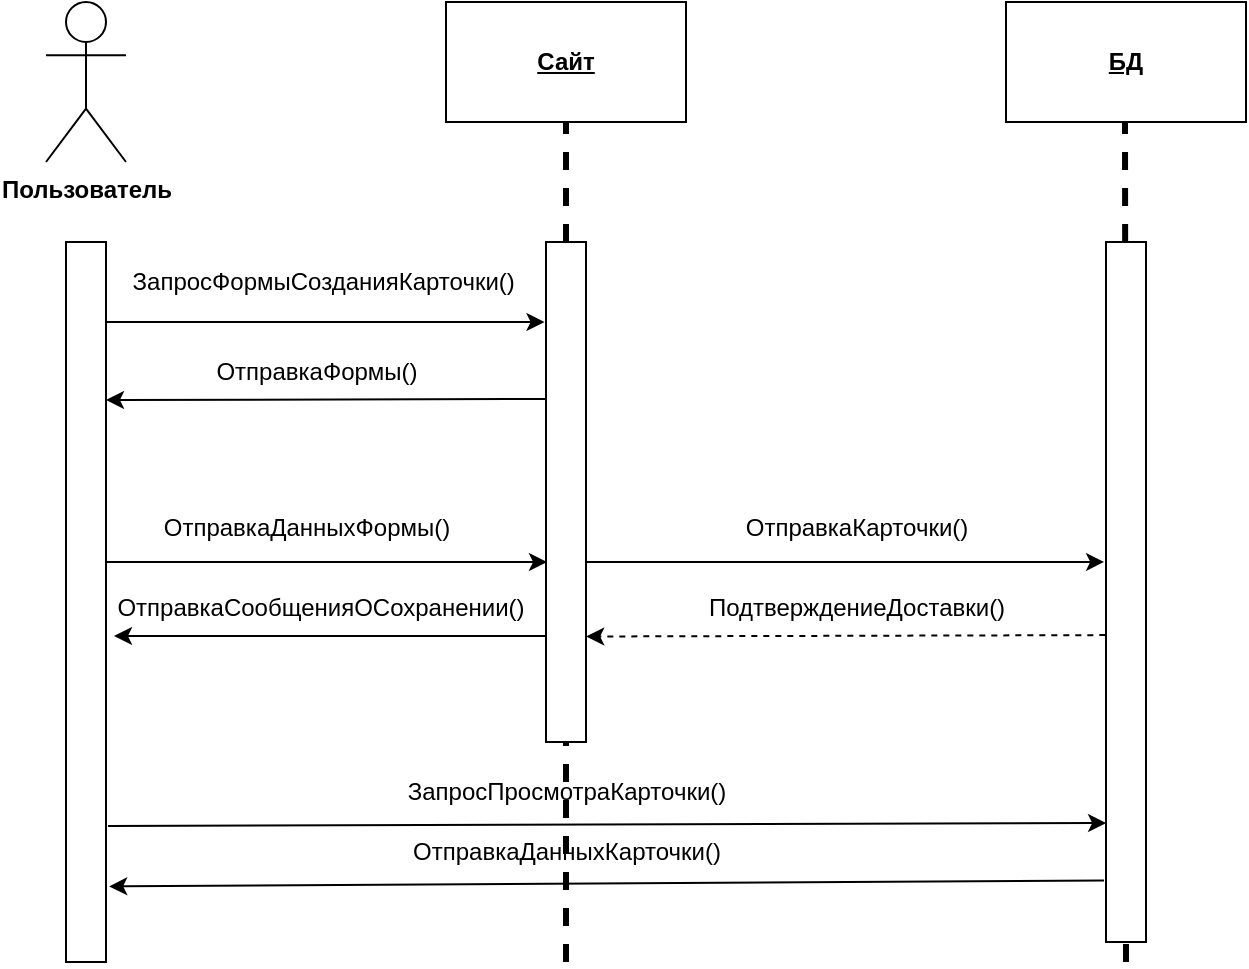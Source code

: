 <mxfile version="23.1.7" type="device">
  <diagram name="Страница — 1" id="hPco6SFU5F5d2rAjgARf">
    <mxGraphModel dx="1050" dy="569" grid="1" gridSize="10" guides="1" tooltips="1" connect="1" arrows="1" fold="1" page="1" pageScale="1" pageWidth="827" pageHeight="1169" math="0" shadow="0">
      <root>
        <mxCell id="0" />
        <mxCell id="1" parent="0" />
        <mxCell id="TDCsAm6xVufM_-a5kYYJ-26" value="" style="endArrow=none;dashed=1;html=1;rounded=0;entryX=0.5;entryY=1;entryDx=0;entryDy=0;jumpSize=7;strokeWidth=3;" edge="1" parent="1">
          <mxGeometry width="50" height="50" relative="1" as="geometry">
            <mxPoint x="700" y="560" as="sourcePoint" />
            <mxPoint x="699.5" y="140" as="targetPoint" />
          </mxGeometry>
        </mxCell>
        <mxCell id="TDCsAm6xVufM_-a5kYYJ-1" value="Пользователь" style="shape=umlActor;verticalLabelPosition=bottom;verticalAlign=top;html=1;outlineConnect=0;fontStyle=1" vertex="1" parent="1">
          <mxGeometry x="160" y="80" width="40" height="80" as="geometry" />
        </mxCell>
        <mxCell id="TDCsAm6xVufM_-a5kYYJ-2" value="Сайт" style="rounded=0;whiteSpace=wrap;html=1;fontStyle=5" vertex="1" parent="1">
          <mxGeometry x="360" y="80" width="120" height="60" as="geometry" />
        </mxCell>
        <mxCell id="TDCsAm6xVufM_-a5kYYJ-3" value="БД" style="rounded=0;whiteSpace=wrap;html=1;fontStyle=5" vertex="1" parent="1">
          <mxGeometry x="640" y="80" width="120" height="60" as="geometry" />
        </mxCell>
        <mxCell id="TDCsAm6xVufM_-a5kYYJ-4" value="" style="rounded=0;whiteSpace=wrap;html=1;" vertex="1" parent="1">
          <mxGeometry x="170" y="200" width="20" height="360" as="geometry" />
        </mxCell>
        <mxCell id="TDCsAm6xVufM_-a5kYYJ-6" value="" style="rounded=0;whiteSpace=wrap;html=1;" vertex="1" parent="1">
          <mxGeometry x="690" y="200" width="20" height="350" as="geometry" />
        </mxCell>
        <mxCell id="TDCsAm6xVufM_-a5kYYJ-8" value="ЗапросФормыСозданияКарточки()&amp;nbsp;" style="text;html=1;align=center;verticalAlign=middle;resizable=0;points=[];autosize=1;strokeColor=none;fillColor=none;" vertex="1" parent="1">
          <mxGeometry x="190" y="205" width="220" height="30" as="geometry" />
        </mxCell>
        <mxCell id="TDCsAm6xVufM_-a5kYYJ-10" value="" style="endArrow=classic;html=1;rounded=0;exitX=1.015;exitY=0.111;exitDx=0;exitDy=0;exitPerimeter=0;entryX=-0.037;entryY=0.16;entryDx=0;entryDy=0;entryPerimeter=0;" edge="1" parent="1" source="TDCsAm6xVufM_-a5kYYJ-4" target="TDCsAm6xVufM_-a5kYYJ-5">
          <mxGeometry width="50" height="50" relative="1" as="geometry">
            <mxPoint x="290" y="290" as="sourcePoint" />
            <mxPoint x="340" y="240" as="targetPoint" />
          </mxGeometry>
        </mxCell>
        <mxCell id="TDCsAm6xVufM_-a5kYYJ-11" value="" style="endArrow=classic;html=1;rounded=0;exitX=-0.013;exitY=0.314;exitDx=0;exitDy=0;exitPerimeter=0;" edge="1" parent="1" source="TDCsAm6xVufM_-a5kYYJ-5">
          <mxGeometry width="50" height="50" relative="1" as="geometry">
            <mxPoint x="189" y="280" as="sourcePoint" />
            <mxPoint x="190" y="279" as="targetPoint" />
          </mxGeometry>
        </mxCell>
        <mxCell id="TDCsAm6xVufM_-a5kYYJ-12" value="ОтправкаФормы()" style="text;html=1;align=center;verticalAlign=middle;resizable=0;points=[];autosize=1;strokeColor=none;fillColor=none;" vertex="1" parent="1">
          <mxGeometry x="235" y="250" width="120" height="30" as="geometry" />
        </mxCell>
        <mxCell id="TDCsAm6xVufM_-a5kYYJ-13" value="" style="endArrow=classic;html=1;rounded=0;exitX=1.013;exitY=0.114;exitDx=0;exitDy=0;exitPerimeter=0;entryX=0.053;entryY=0.114;entryDx=0;entryDy=0;entryPerimeter=0;" edge="1" parent="1">
          <mxGeometry width="50" height="50" relative="1" as="geometry">
            <mxPoint x="189.5" y="360" as="sourcePoint" />
            <mxPoint x="410.5" y="360" as="targetPoint" />
          </mxGeometry>
        </mxCell>
        <mxCell id="TDCsAm6xVufM_-a5kYYJ-14" value="ОтправкаДанныхФормы()" style="text;html=1;align=center;verticalAlign=middle;resizable=0;points=[];autosize=1;strokeColor=none;fillColor=none;" vertex="1" parent="1">
          <mxGeometry x="205" y="328" width="170" height="30" as="geometry" />
        </mxCell>
        <mxCell id="TDCsAm6xVufM_-a5kYYJ-15" value="" style="endArrow=classic;html=1;rounded=0;exitX=1.013;exitY=0.114;exitDx=0;exitDy=0;exitPerimeter=0;entryX=-0.048;entryY=0.457;entryDx=0;entryDy=0;entryPerimeter=0;" edge="1" parent="1" target="TDCsAm6xVufM_-a5kYYJ-6">
          <mxGeometry width="50" height="50" relative="1" as="geometry">
            <mxPoint x="430" y="360" as="sourcePoint" />
            <mxPoint x="651" y="360" as="targetPoint" />
          </mxGeometry>
        </mxCell>
        <mxCell id="TDCsAm6xVufM_-a5kYYJ-16" value="ОтправкаКарточки()" style="text;html=1;align=center;verticalAlign=middle;resizable=0;points=[];autosize=1;strokeColor=none;fillColor=none;" vertex="1" parent="1">
          <mxGeometry x="500" y="328" width="130" height="30" as="geometry" />
        </mxCell>
        <mxCell id="TDCsAm6xVufM_-a5kYYJ-17" value="" style="endArrow=classic;html=1;rounded=0;exitX=-0.083;exitY=0.227;exitDx=0;exitDy=0;exitPerimeter=0;entryX=1.005;entryY=0.789;entryDx=0;entryDy=0;entryPerimeter=0;dashed=1;" edge="1" parent="1" target="TDCsAm6xVufM_-a5kYYJ-5">
          <mxGeometry width="50" height="50" relative="1" as="geometry">
            <mxPoint x="689.66" y="396.55" as="sourcePoint" />
            <mxPoint x="430.0" y="398.0" as="targetPoint" />
          </mxGeometry>
        </mxCell>
        <mxCell id="TDCsAm6xVufM_-a5kYYJ-18" value="ПодтверждениеДоставки()" style="text;html=1;align=center;verticalAlign=middle;resizable=0;points=[];autosize=1;strokeColor=none;fillColor=none;" vertex="1" parent="1">
          <mxGeometry x="480" y="368" width="170" height="30" as="geometry" />
        </mxCell>
        <mxCell id="TDCsAm6xVufM_-a5kYYJ-19" value="" style="endArrow=classic;html=1;rounded=0;exitX=-0.083;exitY=0.227;exitDx=0;exitDy=0;exitPerimeter=0;entryX=1.117;entryY=0.227;entryDx=0;entryDy=0;entryPerimeter=0;" edge="1" parent="1">
          <mxGeometry width="50" height="50" relative="1" as="geometry">
            <mxPoint x="410" y="397" as="sourcePoint" />
            <mxPoint x="194" y="397" as="targetPoint" />
          </mxGeometry>
        </mxCell>
        <mxCell id="TDCsAm6xVufM_-a5kYYJ-20" value="ОтправкаСообщенияОСохранении()" style="text;html=1;align=center;verticalAlign=middle;resizable=0;points=[];autosize=1;strokeColor=none;fillColor=none;" vertex="1" parent="1">
          <mxGeometry x="182" y="368" width="230" height="30" as="geometry" />
        </mxCell>
        <mxCell id="TDCsAm6xVufM_-a5kYYJ-21" value="" style="endArrow=classic;html=1;rounded=0;exitX=1.013;exitY=0.114;exitDx=0;exitDy=0;exitPerimeter=0;entryX=0.003;entryY=0.83;entryDx=0;entryDy=0;entryPerimeter=0;" edge="1" parent="1" target="TDCsAm6xVufM_-a5kYYJ-6">
          <mxGeometry width="50" height="50" relative="1" as="geometry">
            <mxPoint x="191" y="492" as="sourcePoint" />
            <mxPoint x="412" y="492" as="targetPoint" />
          </mxGeometry>
        </mxCell>
        <mxCell id="TDCsAm6xVufM_-a5kYYJ-22" value="ЗапросПросмотраКарточки()" style="text;html=1;align=center;verticalAlign=middle;resizable=0;points=[];autosize=1;strokeColor=none;fillColor=none;" vertex="1" parent="1">
          <mxGeometry x="330" y="460" width="180" height="30" as="geometry" />
        </mxCell>
        <mxCell id="TDCsAm6xVufM_-a5kYYJ-23" value="" style="endArrow=classic;html=1;rounded=0;exitX=-0.05;exitY=0.912;exitDx=0;exitDy=0;exitPerimeter=0;entryX=1.08;entryY=0.895;entryDx=0;entryDy=0;entryPerimeter=0;" edge="1" parent="1" source="TDCsAm6xVufM_-a5kYYJ-6" target="TDCsAm6xVufM_-a5kYYJ-4">
          <mxGeometry width="50" height="50" relative="1" as="geometry">
            <mxPoint x="195" y="592" as="sourcePoint" />
            <mxPoint x="690" y="590" as="targetPoint" />
          </mxGeometry>
        </mxCell>
        <mxCell id="TDCsAm6xVufM_-a5kYYJ-24" value="ОтправкаДанныхКарточки()" style="text;html=1;align=center;verticalAlign=middle;resizable=0;points=[];autosize=1;strokeColor=none;fillColor=none;" vertex="1" parent="1">
          <mxGeometry x="330" y="490" width="180" height="30" as="geometry" />
        </mxCell>
        <mxCell id="TDCsAm6xVufM_-a5kYYJ-25" value="" style="endArrow=none;dashed=1;html=1;rounded=0;entryX=0.5;entryY=1;entryDx=0;entryDy=0;jumpSize=7;strokeWidth=3;" edge="1" parent="1" target="TDCsAm6xVufM_-a5kYYJ-2">
          <mxGeometry width="50" height="50" relative="1" as="geometry">
            <mxPoint x="420" y="560" as="sourcePoint" />
            <mxPoint x="430" y="320" as="targetPoint" />
          </mxGeometry>
        </mxCell>
        <mxCell id="TDCsAm6xVufM_-a5kYYJ-5" value="" style="rounded=0;whiteSpace=wrap;html=1;" vertex="1" parent="1">
          <mxGeometry x="410" y="200" width="20" height="250" as="geometry" />
        </mxCell>
      </root>
    </mxGraphModel>
  </diagram>
</mxfile>
